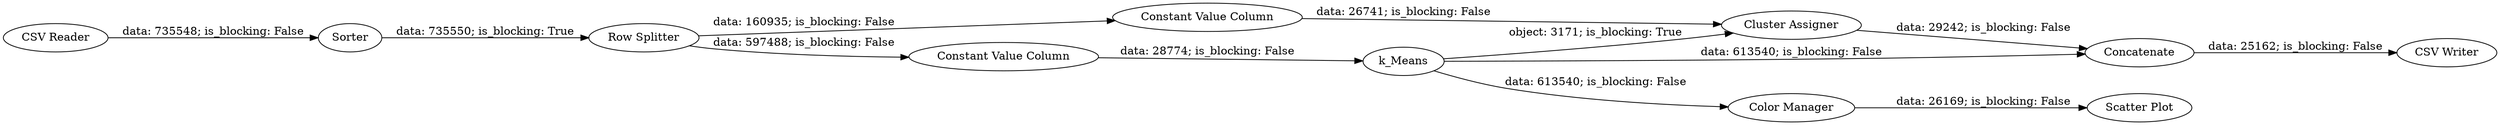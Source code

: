 digraph {
	"-4492953234884683978_17" [label=Concatenate]
	"-4492953234884683978_3" [label="Scatter Plot"]
	"-4492953234884683978_20" [label="CSV Writer"]
	"-4492953234884683978_11" [label="Constant Value Column"]
	"-4492953234884683978_10" [label="Constant Value Column"]
	"-4492953234884683978_1" [label="CSV Reader"]
	"-4492953234884683978_7" [label="Cluster Assigner"]
	"-4492953234884683978_5" [label="Color Manager"]
	"-4492953234884683978_2" [label=k_Means]
	"-4492953234884683978_12" [label="Row Splitter"]
	"-4492953234884683978_15" [label=Sorter]
	"-4492953234884683978_17" -> "-4492953234884683978_20" [label="data: 25162; is_blocking: False"]
	"-4492953234884683978_12" -> "-4492953234884683978_11" [label="data: 160935; is_blocking: False"]
	"-4492953234884683978_1" -> "-4492953234884683978_15" [label="data: 735548; is_blocking: False"]
	"-4492953234884683978_2" -> "-4492953234884683978_17" [label="data: 613540; is_blocking: False"]
	"-4492953234884683978_5" -> "-4492953234884683978_3" [label="data: 26169; is_blocking: False"]
	"-4492953234884683978_15" -> "-4492953234884683978_12" [label="data: 735550; is_blocking: True"]
	"-4492953234884683978_12" -> "-4492953234884683978_10" [label="data: 597488; is_blocking: False"]
	"-4492953234884683978_7" -> "-4492953234884683978_17" [label="data: 29242; is_blocking: False"]
	"-4492953234884683978_2" -> "-4492953234884683978_7" [label="object: 3171; is_blocking: True"]
	"-4492953234884683978_2" -> "-4492953234884683978_5" [label="data: 613540; is_blocking: False"]
	"-4492953234884683978_10" -> "-4492953234884683978_2" [label="data: 28774; is_blocking: False"]
	"-4492953234884683978_11" -> "-4492953234884683978_7" [label="data: 26741; is_blocking: False"]
	rankdir=LR
}
